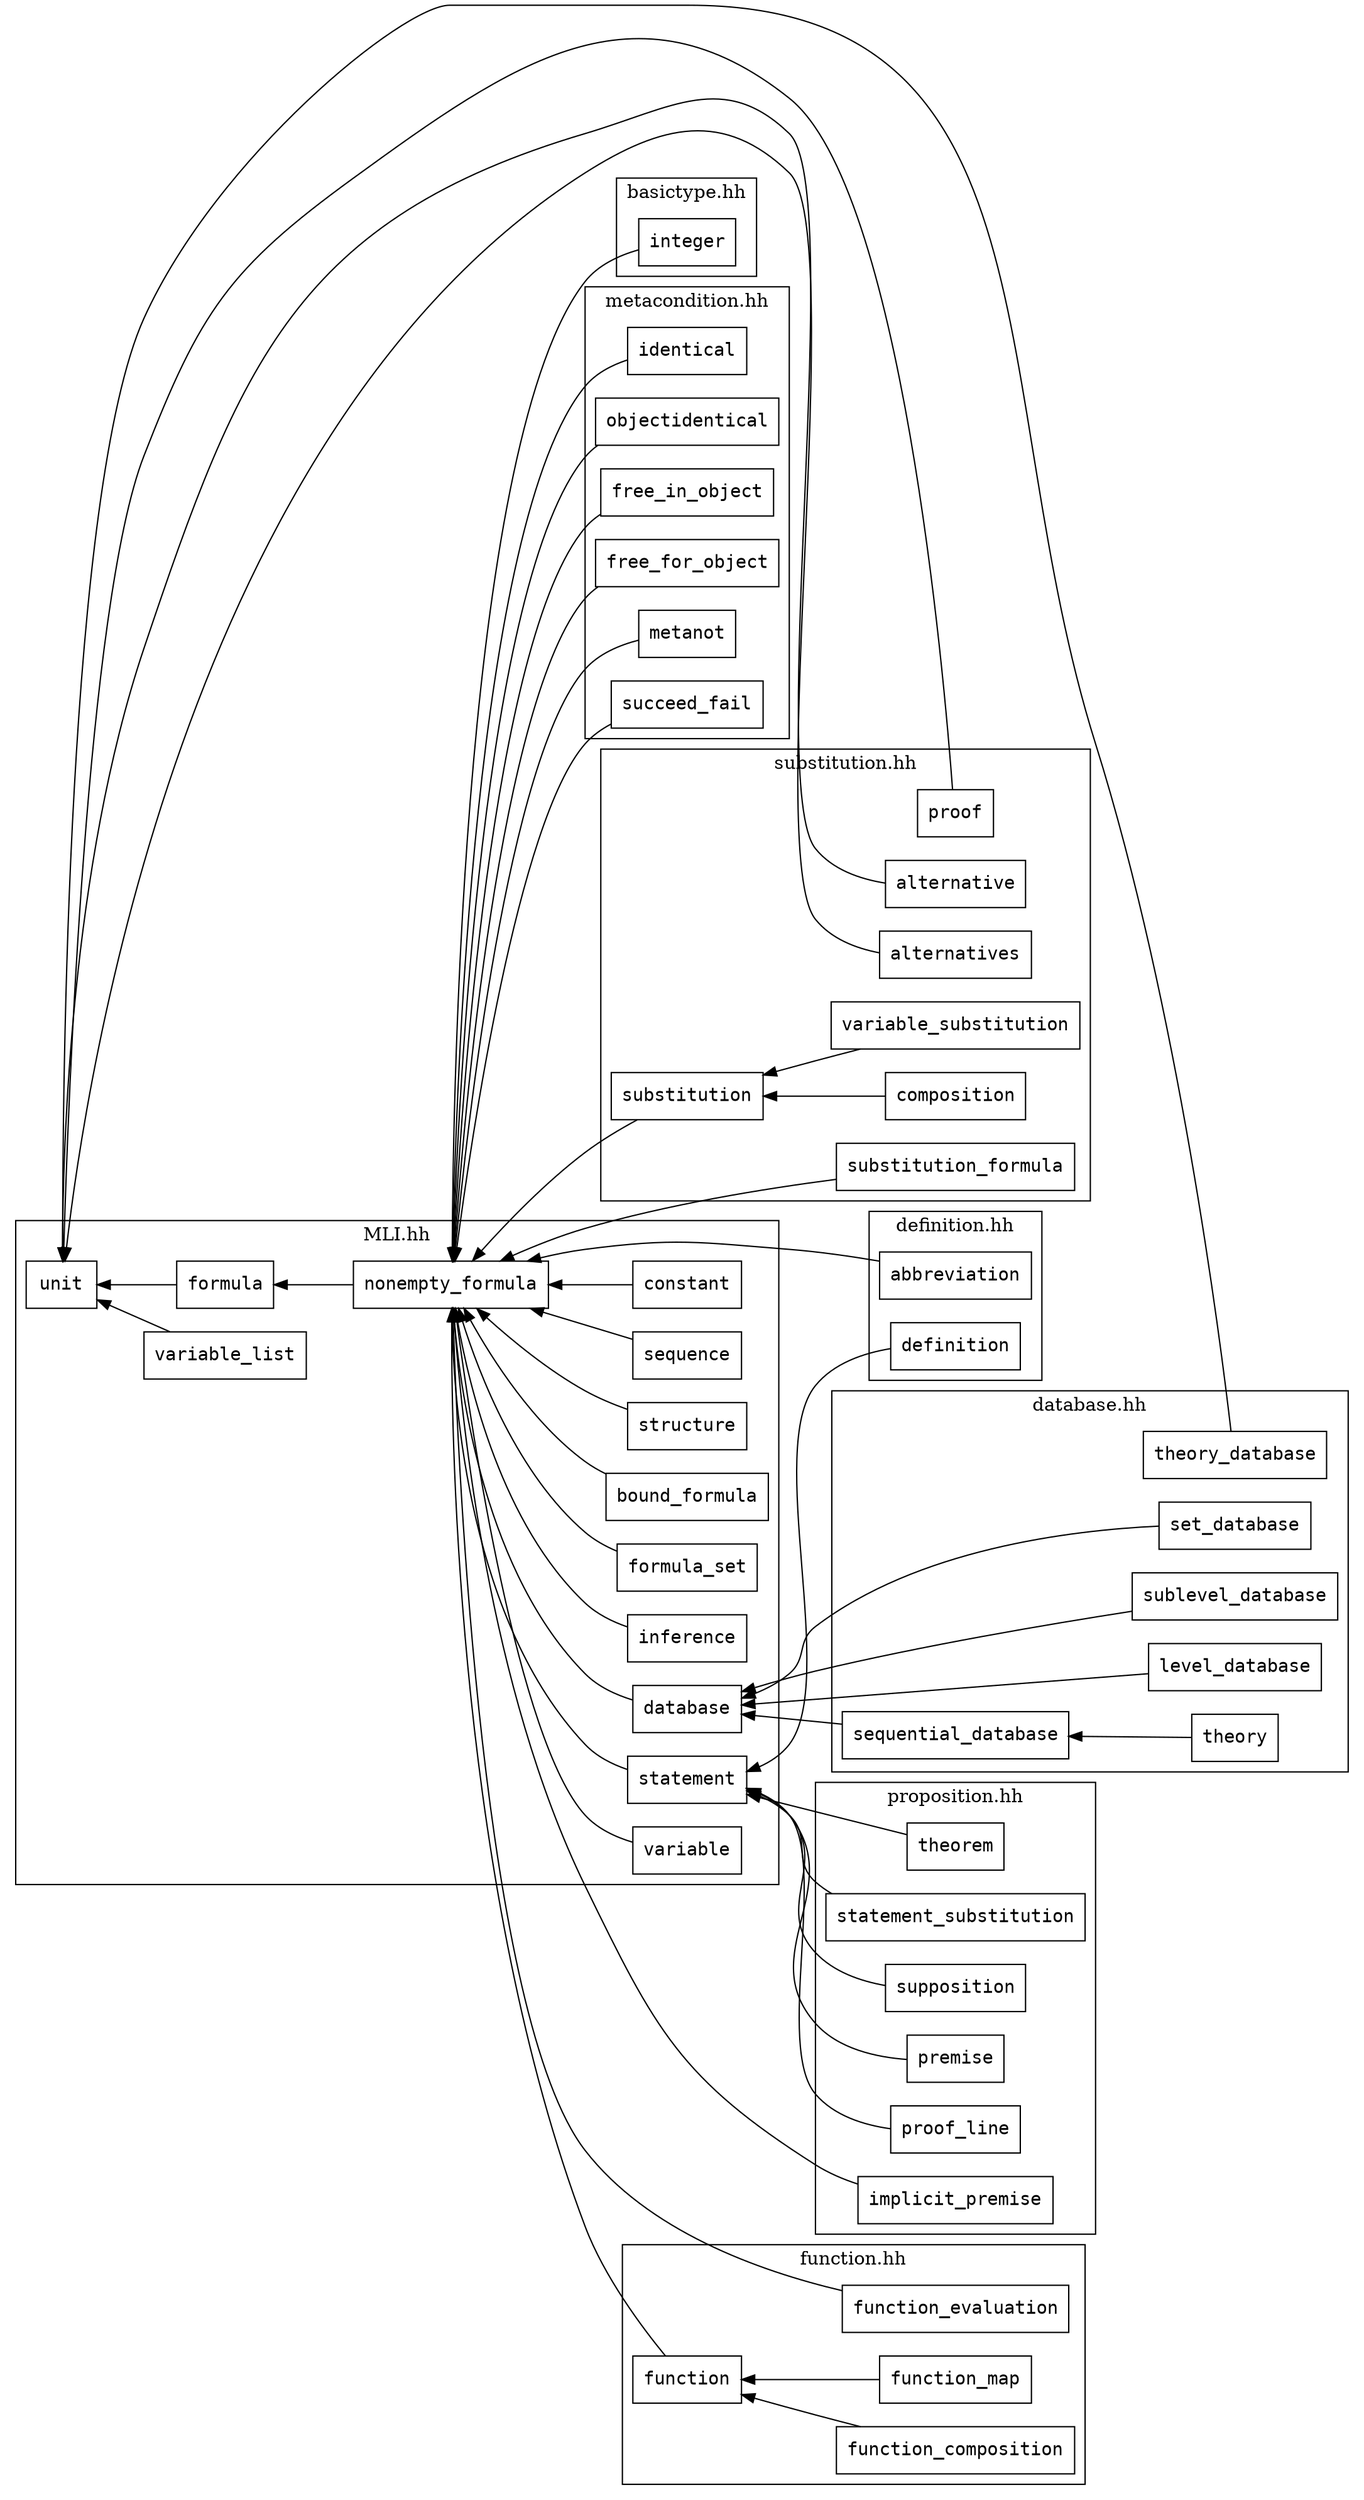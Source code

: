 /* Copyright (C) 2017, 2021 Hans Åberg.

   This file is part of MLI, MetaLogic Inference.

   This program is free software: you can redistribute it and/or modify
   it under the terms of the GNU General Public License as published by
   the Free Software Foundation, either version 3 of the License, or
   (at your option) any later version.

   This program is distributed in the hope that it will be useful,
   but WITHOUT ANY WARRANTY; without even the implied warranty of
   MERCHANTABILITY or FITNESS FOR A PARTICULAR PURPOSE.  See the
   GNU General Public License for more details.

   You should have received a copy of the GNU General Public License
   along with this program.  If not, see <http://www.gnu.org/licenses/>.  */

digraph "MLI C++ classes"
{
  node [fontname = courier, shape = box, colorscheme = paired6]
  edge [fontname = courier]

  rankdir="RL"

  subgraph cluster_MLI {
    label="MLI.hh"

    unit

    formula -> unit
    nonempty_formula -> formula
    statement -> nonempty_formula

    variable -> nonempty_formula
    constant -> nonempty_formula
    sequence -> nonempty_formula
    structure -> nonempty_formula
    bound_formula -> nonempty_formula
    formula_set -> nonempty_formula
    inference -> nonempty_formula
    database -> nonempty_formula

    variable_list -> unit
  }


  subgraph cluster_definition {
    label="definition.hh"

    definition -> statement
    abbreviation -> nonempty_formula
  }


  subgraph cluster_function {
    label="function.hh"

    function -> nonempty_formula
    function_map -> function
    function_composition -> function

    function_evaluation -> nonempty_formula
  }


  subgraph cluster_proposition {
    label="proposition.hh"

    supposition -> statement
    implicit_premise -> nonempty_formula
    premise -> statement
    proof_line -> statement
    theorem -> statement
    statement_substitution -> statement
  }


  subgraph cluster_database {
    label="database.hh"

    set_database -> database
    sublevel_database -> database
    level_database -> database
    sequential_database -> database
    theory -> sequential_database
    theory_database -> unit
  }


  subgraph cluster_basictype {
    label="basictype.hh"

    integer -> nonempty_formula
  }


  subgraph cluster_metacondition {
    label="metacondition.hh"

    metanot -> nonempty_formula
    succeed_fail -> nonempty_formula
    identical -> nonempty_formula
    objectidentical -> nonempty_formula
    free_in_object -> nonempty_formula
    free_for_object -> nonempty_formula
  }


  subgraph cluster_substitution {
    label="substitution.hh"

    substitution -> nonempty_formula
    variable_substitution -> substitution
    composition -> substitution
    substitution_formula -> nonempty_formula

    alternative -> unit
    alternatives -> unit
    proof -> unit
  }

}
